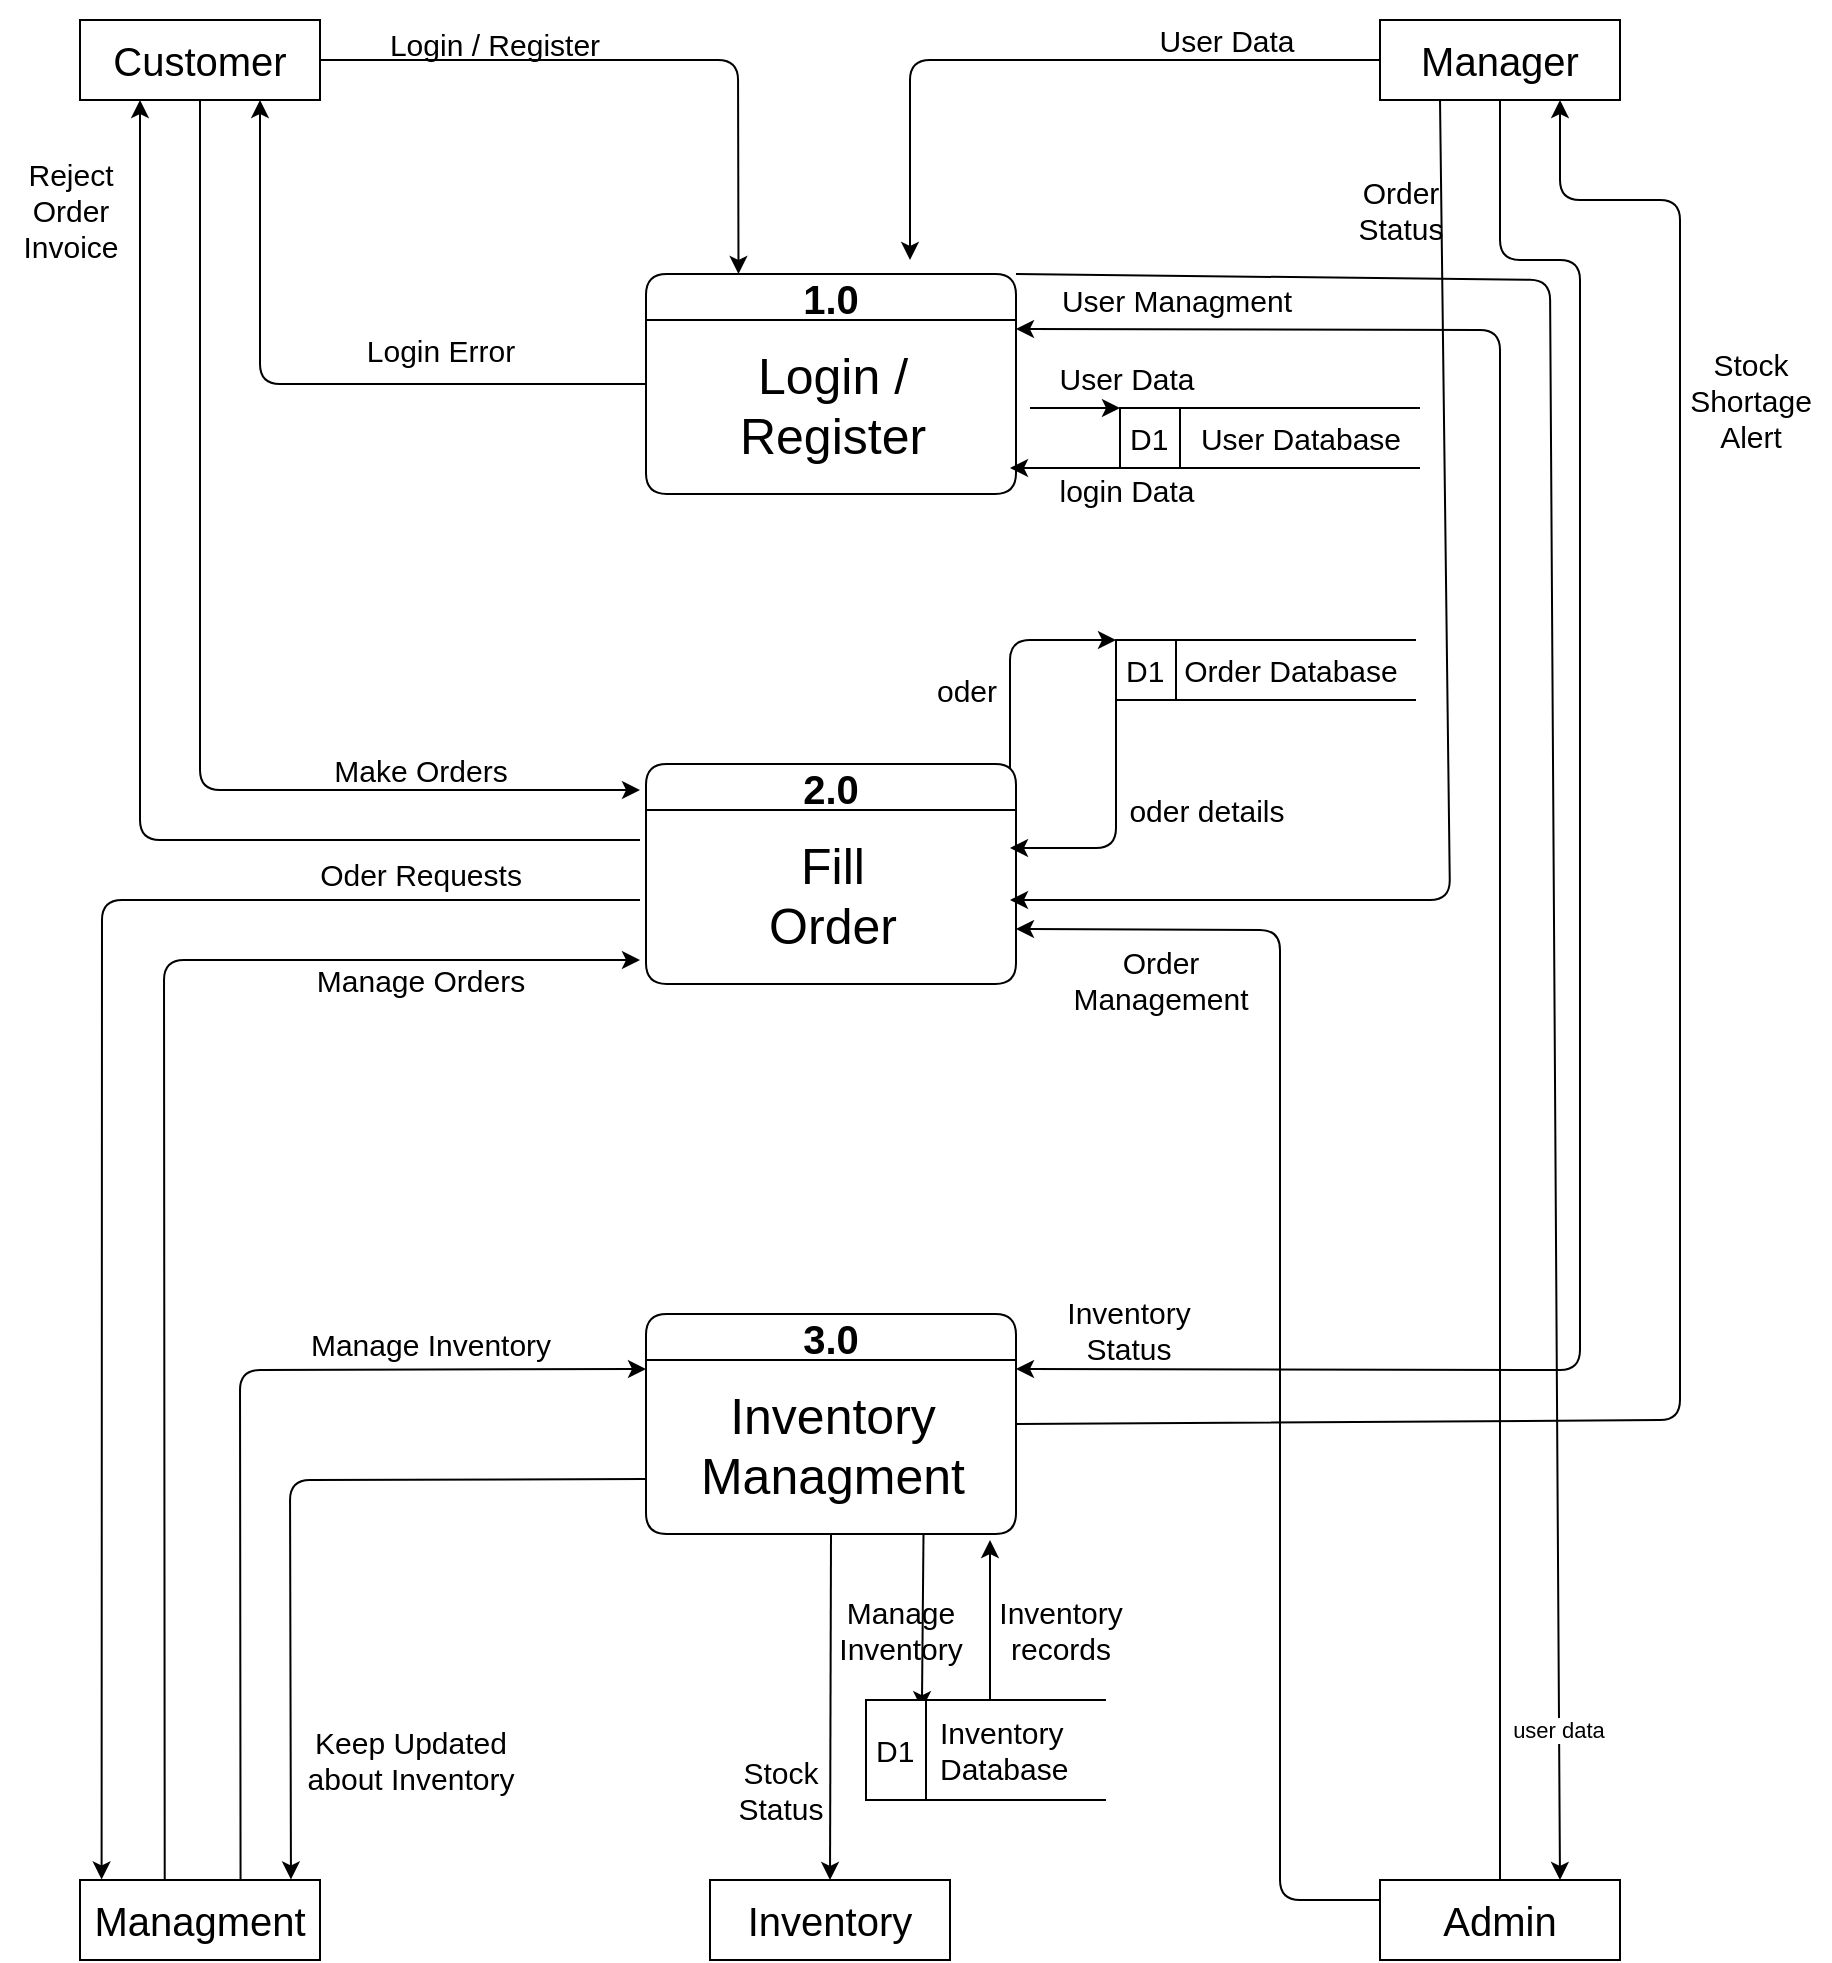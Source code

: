 <mxfile>
    <diagram id="lw6FeT4Sz2WTlQnbvO4H" name="Page-1">
        <mxGraphModel dx="807" dy="447" grid="1" gridSize="10" guides="1" tooltips="1" connect="1" arrows="1" fold="1" page="1" pageScale="1" pageWidth="850" pageHeight="1100" math="0" shadow="0">
            <root>
                <mxCell id="0"/>
                <mxCell id="1" parent="0"/>
                <mxCell id="50" style="edgeStyle=none;html=1;exitX=0.5;exitY=1;exitDx=0;exitDy=0;fontSize=15;" parent="1" source="5" edge="1">
                    <mxGeometry relative="1" as="geometry">
                        <mxPoint x="745" y="455" as="targetPoint"/>
                        <Array as="points">
                            <mxPoint x="525" y="455"/>
                        </Array>
                    </mxGeometry>
                </mxCell>
                <mxCell id="5" value="&lt;font style=&quot;font-size: 20px;&quot;&gt;Customer&lt;/font&gt;" style="rounded=0;whiteSpace=wrap;html=1;fontSize=14;" parent="1" vertex="1">
                    <mxGeometry x="465" y="70" width="120" height="40" as="geometry"/>
                </mxCell>
                <mxCell id="60" style="edgeStyle=none;html=1;exitX=0.25;exitY=1;exitDx=0;exitDy=0;fontSize=15;" parent="1" source="6" edge="1">
                    <mxGeometry relative="1" as="geometry">
                        <Array as="points">
                            <mxPoint x="1150" y="510"/>
                        </Array>
                        <mxPoint x="930" y="510" as="targetPoint"/>
                    </mxGeometry>
                </mxCell>
                <mxCell id="65" style="edgeStyle=none;html=1;exitX=0.5;exitY=1;exitDx=0;exitDy=0;entryX=1;entryY=0.25;entryDx=0;entryDy=0;fontSize=15;" parent="1" source="6" target="39" edge="1">
                    <mxGeometry relative="1" as="geometry">
                        <Array as="points">
                            <mxPoint x="1175" y="190"/>
                            <mxPoint x="1215" y="190"/>
                            <mxPoint x="1215" y="745"/>
                        </Array>
                    </mxGeometry>
                </mxCell>
                <mxCell id="6" value="&lt;div style=&quot;text-align: start;&quot;&gt;&lt;font style=&quot;background-color: initial; font-size: 20px;&quot;&gt;Manager&lt;/font&gt;&lt;span style=&quot;background-color: initial; color: rgba(0, 0, 0, 0); font-family: monospace; font-size: 0px; text-align: start;&quot;&gt;%3CmxGraphModel%3E%3Croot%3E%3CmxCell%20id%3D%220%22%2F%3E%3CmxCell%20id%3D%221%22%20parent%3D%220%22%2F%3E%3CmxCell%20id%3D%222%22%20value%3D%22%26lt%3Bfont%20style%3D%26quot%3Bfont-size%3A%2020px%3B%26quot%3B%26gt%3BCustomer%26lt%3B%2Ffont%26gt%3B%22%20style%3D%22rounded%3D0%3BwhiteSpace%3Dwrap%3Bhtml%3D1%3BfontSize%3D14%3B%22%20vertex%3D%221%22%20parent%3D%221%22%3E%3CmxGeometry%20x%3D%22130%22%20y%3D%2270%22%20width%3D%22120%22%20height%3D%2240%22%20as%3D%22geometry%22%2F%3E%3C%2FmxCell%3E%3C%2Froot%3E%3C%2FmxGraphModel%3E&lt;/span&gt;&lt;span style=&quot;background-color: initial; font-size: 0px;&quot;&gt;&lt;font face=&quot;monospace&quot; color=&quot;rgba(0, 0, 0, 0)&quot;&gt;https://music.youtube.com/watch?v=BXsjKvdEae4&amp;amp;si=lK1nP5Bo9hr5hulV&lt;/font&gt;&lt;/span&gt;&lt;/div&gt;" style="rounded=0;whiteSpace=wrap;html=1;fontSize=14;" parent="1" vertex="1">
                    <mxGeometry x="1115" y="70" width="120" height="40" as="geometry"/>
                </mxCell>
                <mxCell id="58" style="edgeStyle=none;html=1;exitX=0;exitY=0.25;exitDx=0;exitDy=0;entryX=1;entryY=0.75;entryDx=0;entryDy=0;fontSize=15;" parent="1" source="7" target="37" edge="1">
                    <mxGeometry relative="1" as="geometry">
                        <Array as="points">
                            <mxPoint x="1065" y="1010"/>
                            <mxPoint x="1065" y="525"/>
                        </Array>
                    </mxGeometry>
                </mxCell>
                <mxCell id="59" style="edgeStyle=none;html=1;exitX=0.5;exitY=0;exitDx=0;exitDy=0;entryX=1;entryY=0.25;entryDx=0;entryDy=0;fontSize=15;" parent="1" source="7" target="34" edge="1">
                    <mxGeometry relative="1" as="geometry">
                        <Array as="points">
                            <mxPoint x="1175" y="225"/>
                        </Array>
                    </mxGeometry>
                </mxCell>
                <mxCell id="7" value="&lt;div style=&quot;text-align: start;&quot;&gt;&lt;span style=&quot;font-size: 20px;&quot;&gt;Admin&lt;/span&gt;&lt;/div&gt;" style="rounded=0;whiteSpace=wrap;html=1;fontSize=14;" parent="1" vertex="1">
                    <mxGeometry x="1115" y="1000" width="120" height="40" as="geometry"/>
                </mxCell>
                <mxCell id="8" value="&lt;div style=&quot;text-align: start;&quot;&gt;&lt;span style=&quot;font-size: 20px;&quot;&gt;Inventory&lt;/span&gt;&lt;/div&gt;" style="rounded=0;whiteSpace=wrap;html=1;fontSize=14;" parent="1" vertex="1">
                    <mxGeometry x="780" y="1000" width="120" height="40" as="geometry"/>
                </mxCell>
                <mxCell id="53" style="edgeStyle=none;html=1;exitX=0.353;exitY=-0.007;exitDx=0;exitDy=0;fontSize=15;exitPerimeter=0;" parent="1" source="9" edge="1">
                    <mxGeometry relative="1" as="geometry">
                        <mxPoint x="745" y="540" as="targetPoint"/>
                        <Array as="points">
                            <mxPoint x="507" y="540"/>
                        </Array>
                    </mxGeometry>
                </mxCell>
                <mxCell id="54" style="edgeStyle=none;html=1;entryX=0;entryY=0.25;entryDx=0;entryDy=0;fontSize=15;exitX=0.669;exitY=0.024;exitDx=0;exitDy=0;exitPerimeter=0;" parent="1" source="9" target="39" edge="1">
                    <mxGeometry relative="1" as="geometry">
                        <Array as="points">
                            <mxPoint x="545" y="745"/>
                        </Array>
                    </mxGeometry>
                </mxCell>
                <mxCell id="9" value="&lt;div style=&quot;text-align: start;&quot;&gt;&lt;span style=&quot;font-size: 20px;&quot;&gt;Managment&lt;/span&gt;&lt;/div&gt;" style="rounded=0;whiteSpace=wrap;html=1;fontSize=14;" parent="1" vertex="1">
                    <mxGeometry x="465" y="1000" width="120" height="40" as="geometry"/>
                </mxCell>
                <mxCell id="49" style="edgeStyle=none;html=1;entryX=0;entryY=0;entryDx=0;entryDy=0;fontSize=15;" parent="1" target="47" edge="1">
                    <mxGeometry relative="1" as="geometry">
                        <Array as="points"/>
                        <mxPoint x="940" y="264" as="sourcePoint"/>
                    </mxGeometry>
                </mxCell>
                <mxCell id="99" style="edgeStyle=none;html=1;exitX=1;exitY=0;exitDx=0;exitDy=0;entryX=0.75;entryY=0;entryDx=0;entryDy=0;" parent="1" source="34" target="7" edge="1">
                    <mxGeometry relative="1" as="geometry">
                        <Array as="points">
                            <mxPoint x="1200" y="200"/>
                        </Array>
                    </mxGeometry>
                </mxCell>
                <mxCell id="100" value="user data" style="edgeLabel;html=1;align=center;verticalAlign=middle;resizable=0;points=[];" parent="99" vertex="1" connectable="0">
                    <mxGeometry x="0.859" y="-1" relative="1" as="geometry">
                        <mxPoint as="offset"/>
                    </mxGeometry>
                </mxCell>
                <mxCell id="34" value="&lt;font style=&quot;font-size: 20px;&quot;&gt;1.0&lt;/font&gt;" style="swimlane;whiteSpace=wrap;html=1;rounded=1;fontSize=15;" parent="1" vertex="1">
                    <mxGeometry x="748" y="197" width="185" height="110" as="geometry"/>
                </mxCell>
                <mxCell id="36" value="Login /&lt;br&gt;Register" style="text;html=1;align=center;verticalAlign=middle;resizable=0;points=[];autosize=1;strokeColor=none;fillColor=none;fontSize=25;" parent="34" vertex="1">
                    <mxGeometry x="32.5" y="30" width="120" height="70" as="geometry"/>
                </mxCell>
                <mxCell id="51" style="edgeStyle=none;html=1;entryX=0.25;entryY=1;entryDx=0;entryDy=0;fontSize=15;" parent="1" target="5" edge="1">
                    <mxGeometry relative="1" as="geometry">
                        <mxPoint x="745" y="480" as="sourcePoint"/>
                        <Array as="points">
                            <mxPoint x="495" y="480"/>
                        </Array>
                    </mxGeometry>
                </mxCell>
                <mxCell id="52" style="edgeStyle=none;html=1;entryX=0.09;entryY=-0.007;entryDx=0;entryDy=0;entryPerimeter=0;fontSize=15;" parent="1" target="9" edge="1">
                    <mxGeometry relative="1" as="geometry">
                        <mxPoint x="745" y="510" as="sourcePoint"/>
                        <Array as="points">
                            <mxPoint x="476" y="510"/>
                        </Array>
                    </mxGeometry>
                </mxCell>
                <mxCell id="101" value="&lt;font style=&quot;font-size: 15px;&quot;&gt;Oder Requests&lt;/font&gt;" style="edgeLabel;html=1;align=center;verticalAlign=middle;resizable=0;points=[];" parent="52" vertex="1" connectable="0">
                    <mxGeometry x="-0.702" y="-1" relative="1" as="geometry">
                        <mxPoint x="3" y="-12" as="offset"/>
                    </mxGeometry>
                </mxCell>
                <mxCell id="64" style="edgeStyle=none;html=1;entryX=0;entryY=0;entryDx=0;entryDy=0;fontSize=15;" parent="1" target="62" edge="1">
                    <mxGeometry relative="1" as="geometry">
                        <mxPoint x="930" y="454" as="sourcePoint"/>
                        <Array as="points">
                            <mxPoint x="930" y="380"/>
                        </Array>
                    </mxGeometry>
                </mxCell>
                <mxCell id="85" style="edgeStyle=none;html=1;exitX=0;exitY=1;exitDx=0;exitDy=0;" parent="1" source="62" edge="1">
                    <mxGeometry relative="1" as="geometry">
                        <mxPoint x="930" y="484" as="targetPoint"/>
                        <Array as="points">
                            <mxPoint x="983" y="484"/>
                        </Array>
                    </mxGeometry>
                </mxCell>
                <mxCell id="37" value="&lt;font style=&quot;font-size: 20px;&quot;&gt;2.0&lt;/font&gt;" style="swimlane;whiteSpace=wrap;html=1;rounded=1;fontSize=15;" parent="1" vertex="1">
                    <mxGeometry x="748" y="442" width="185" height="110" as="geometry"/>
                </mxCell>
                <mxCell id="38" value="Fill&lt;br&gt;Order" style="text;html=1;align=center;verticalAlign=middle;resizable=0;points=[];autosize=1;strokeColor=none;fillColor=none;fontSize=25;" parent="37" vertex="1">
                    <mxGeometry x="47.5" y="30" width="90" height="70" as="geometry"/>
                </mxCell>
                <mxCell id="55" style="edgeStyle=none;html=1;exitX=0;exitY=0.75;exitDx=0;exitDy=0;entryX=0.879;entryY=-0.007;entryDx=0;entryDy=0;entryPerimeter=0;fontSize=15;" parent="1" source="39" target="9" edge="1">
                    <mxGeometry relative="1" as="geometry">
                        <Array as="points">
                            <mxPoint x="570" y="800"/>
                        </Array>
                    </mxGeometry>
                </mxCell>
                <mxCell id="56" style="edgeStyle=none;html=1;exitX=0.5;exitY=1;exitDx=0;exitDy=0;entryX=0.5;entryY=0;entryDx=0;entryDy=0;fontSize=15;" parent="1" source="39" target="8" edge="1">
                    <mxGeometry relative="1" as="geometry"/>
                </mxCell>
                <mxCell id="66" style="edgeStyle=none;html=1;exitX=1;exitY=0.5;exitDx=0;exitDy=0;entryX=0.75;entryY=1;entryDx=0;entryDy=0;fontSize=15;" parent="1" source="39" target="6" edge="1">
                    <mxGeometry relative="1" as="geometry">
                        <Array as="points">
                            <mxPoint x="1265" y="770"/>
                            <mxPoint x="1265" y="160"/>
                            <mxPoint x="1205" y="160"/>
                        </Array>
                    </mxGeometry>
                </mxCell>
                <mxCell id="83" style="edgeStyle=none;html=1;exitX=0.75;exitY=1;exitDx=0;exitDy=0;entryX=0.233;entryY=0.092;entryDx=0;entryDy=0;entryPerimeter=0;" parent="1" source="39" target="67" edge="1">
                    <mxGeometry relative="1" as="geometry"/>
                </mxCell>
                <mxCell id="84" style="edgeStyle=none;html=1;exitX=0.3;exitY=0;exitDx=0;exitDy=0;exitPerimeter=0;" parent="1" source="68" edge="1">
                    <mxGeometry relative="1" as="geometry">
                        <mxPoint x="920" y="900" as="sourcePoint"/>
                        <mxPoint x="920" y="830" as="targetPoint"/>
                    </mxGeometry>
                </mxCell>
                <mxCell id="39" value="&lt;font style=&quot;font-size: 20px;&quot;&gt;3.0&lt;/font&gt;" style="swimlane;whiteSpace=wrap;html=1;rounded=1;fontSize=15;" parent="1" vertex="1">
                    <mxGeometry x="748" y="717" width="185" height="110" as="geometry"/>
                </mxCell>
                <mxCell id="40" value="Inventory&lt;br&gt;Managment" style="text;html=1;align=center;verticalAlign=middle;resizable=0;points=[];autosize=1;strokeColor=none;fillColor=none;fontSize=25;" parent="39" vertex="1">
                    <mxGeometry x="12.5" y="30" width="160" height="70" as="geometry"/>
                </mxCell>
                <mxCell id="41" value="" style="endArrow=classic;html=1;fontSize=20;entryX=0.25;entryY=0;entryDx=0;entryDy=0;exitX=1;exitY=0.5;exitDx=0;exitDy=0;" parent="1" source="5" target="34" edge="1">
                    <mxGeometry width="50" height="50" relative="1" as="geometry">
                        <mxPoint x="935" y="340" as="sourcePoint"/>
                        <mxPoint x="985" y="290" as="targetPoint"/>
                        <Array as="points">
                            <mxPoint x="794" y="90"/>
                        </Array>
                    </mxGeometry>
                </mxCell>
                <mxCell id="42" value="&lt;font style=&quot;font-size: 15px;&quot;&gt;Login / Register&lt;/font&gt;" style="text;html=1;align=center;verticalAlign=middle;resizable=0;points=[];autosize=1;strokeColor=none;fillColor=none;fontSize=20;" parent="1" vertex="1">
                    <mxGeometry x="607" y="60" width="130" height="40" as="geometry"/>
                </mxCell>
                <mxCell id="43" value="" style="endArrow=classic;html=1;fontSize=15;exitX=0;exitY=0.5;exitDx=0;exitDy=0;" parent="1" source="6" edge="1">
                    <mxGeometry width="50" height="50" relative="1" as="geometry">
                        <mxPoint x="935" y="340" as="sourcePoint"/>
                        <mxPoint x="880" y="190" as="targetPoint"/>
                        <Array as="points">
                            <mxPoint x="880" y="90"/>
                        </Array>
                    </mxGeometry>
                </mxCell>
                <mxCell id="44" value="User Data" style="text;html=1;align=center;verticalAlign=middle;resizable=0;points=[];autosize=1;strokeColor=none;fillColor=none;fontSize=15;" parent="1" vertex="1">
                    <mxGeometry x="993" y="65" width="90" height="30" as="geometry"/>
                </mxCell>
                <mxCell id="45" value="" style="endArrow=classic;html=1;fontSize=15;entryX=0.75;entryY=1;entryDx=0;entryDy=0;exitX=0;exitY=0.5;exitDx=0;exitDy=0;" parent="1" source="34" target="5" edge="1">
                    <mxGeometry width="50" height="50" relative="1" as="geometry">
                        <mxPoint x="935" y="340" as="sourcePoint"/>
                        <mxPoint x="985" y="290" as="targetPoint"/>
                        <Array as="points">
                            <mxPoint x="555" y="252"/>
                        </Array>
                    </mxGeometry>
                </mxCell>
                <mxCell id="46" value="Login Error" style="text;html=1;align=center;verticalAlign=middle;resizable=0;points=[];autosize=1;strokeColor=none;fillColor=none;fontSize=15;" parent="1" vertex="1">
                    <mxGeometry x="595" y="220" width="100" height="30" as="geometry"/>
                </mxCell>
                <mxCell id="47" value="D1" style="html=1;dashed=0;whitespace=wrap;shape=mxgraph.dfd.dataStoreID;align=left;spacingLeft=3;points=[[0,0],[0.5,0],[1,0],[0,0.5],[1,0.5],[0,1],[0.5,1],[1,1]];rounded=1;fontSize=15;" parent="1" vertex="1">
                    <mxGeometry x="985" y="264" width="150" height="30" as="geometry"/>
                </mxCell>
                <mxCell id="48" value="User Database" style="text;html=1;align=center;verticalAlign=middle;resizable=0;points=[];autosize=1;strokeColor=none;fillColor=none;fontSize=15;" parent="1" vertex="1">
                    <mxGeometry x="1015" y="264" width="120" height="30" as="geometry"/>
                </mxCell>
                <mxCell id="62" value="D1" style="html=1;dashed=0;whitespace=wrap;shape=mxgraph.dfd.dataStoreID;align=left;spacingLeft=3;points=[[0,0],[0.5,0],[1,0],[0,0.5],[1,0.5],[0,1],[0.5,1],[1,1]];rounded=1;fontSize=15;" parent="1" vertex="1">
                    <mxGeometry x="983" y="380" width="150" height="30" as="geometry"/>
                </mxCell>
                <mxCell id="63" value="Order Database" style="text;html=1;align=center;verticalAlign=middle;resizable=0;points=[];autosize=1;strokeColor=none;fillColor=none;fontSize=15;" parent="1" vertex="1">
                    <mxGeometry x="1005" y="380" width="130" height="30" as="geometry"/>
                </mxCell>
                <mxCell id="67" value="D1" style="html=1;dashed=0;whitespace=wrap;shape=mxgraph.dfd.dataStoreID;align=left;spacingLeft=3;points=[[0,0],[0.5,0],[1,0],[0,0.5],[1,0.5],[0,1],[0.5,1],[1,1]];rounded=1;fontSize=15;" parent="1" vertex="1">
                    <mxGeometry x="858" y="910" width="120" height="50" as="geometry"/>
                </mxCell>
                <mxCell id="68" value="Inventory&lt;br&gt;Database" style="text;html=1;align=left;verticalAlign=middle;resizable=0;points=[];autosize=1;strokeColor=none;fillColor=none;fontSize=15;" parent="1" vertex="1">
                    <mxGeometry x="893" y="910" width="90" height="50" as="geometry"/>
                </mxCell>
                <mxCell id="70" value="User Managment" style="text;html=1;align=center;verticalAlign=middle;resizable=0;points=[];autosize=1;strokeColor=none;fillColor=none;fontSize=15;" parent="1" vertex="1">
                    <mxGeometry x="943" y="195" width="140" height="30" as="geometry"/>
                </mxCell>
                <mxCell id="71" value="Stock&lt;br&gt;Shortage&lt;br&gt;Alert" style="text;html=1;align=center;verticalAlign=middle;resizable=0;points=[];autosize=1;strokeColor=none;fillColor=none;fontSize=15;" parent="1" vertex="1">
                    <mxGeometry x="1260" y="225" width="80" height="70" as="geometry"/>
                </mxCell>
                <mxCell id="72" value="Order &lt;br&gt;Status" style="text;html=1;align=center;verticalAlign=middle;resizable=0;points=[];autosize=1;strokeColor=none;fillColor=none;fontSize=15;" parent="1" vertex="1">
                    <mxGeometry x="1090" y="140" width="70" height="50" as="geometry"/>
                </mxCell>
                <mxCell id="73" value="Order &lt;br&gt;Management" style="text;html=1;align=center;verticalAlign=middle;resizable=0;points=[];autosize=1;strokeColor=none;fillColor=none;fontSize=15;" parent="1" vertex="1">
                    <mxGeometry x="950" y="525" width="110" height="50" as="geometry"/>
                </mxCell>
                <mxCell id="74" value="Inventory&lt;br&gt;Status" style="text;html=1;align=center;verticalAlign=middle;resizable=0;points=[];autosize=1;strokeColor=none;fillColor=none;fontSize=15;" parent="1" vertex="1">
                    <mxGeometry x="944" y="700" width="90" height="50" as="geometry"/>
                </mxCell>
                <mxCell id="75" value="Manage&lt;br&gt;Inventory" style="text;html=1;align=center;verticalAlign=middle;resizable=0;points=[];autosize=1;strokeColor=none;fillColor=none;fontSize=15;" parent="1" vertex="1">
                    <mxGeometry x="830" y="850" width="90" height="50" as="geometry"/>
                </mxCell>
                <mxCell id="76" value="Stock&lt;br&gt;Status" style="text;html=1;align=center;verticalAlign=middle;resizable=0;points=[];autosize=1;strokeColor=none;fillColor=none;fontSize=15;" parent="1" vertex="1">
                    <mxGeometry x="780" y="930" width="70" height="50" as="geometry"/>
                </mxCell>
                <mxCell id="77" value="Keep Updated&lt;br&gt;about Inventory" style="text;html=1;align=center;verticalAlign=middle;resizable=0;points=[];autosize=1;strokeColor=none;fillColor=none;fontSize=15;" parent="1" vertex="1">
                    <mxGeometry x="565" y="915" width="130" height="50" as="geometry"/>
                </mxCell>
                <mxCell id="79" value="Manage Inventory" style="text;html=1;align=center;verticalAlign=middle;resizable=0;points=[];autosize=1;strokeColor=none;fillColor=none;fontSize=15;" parent="1" vertex="1">
                    <mxGeometry x="570" y="717" width="140" height="30" as="geometry"/>
                </mxCell>
                <mxCell id="80" value="Manage Orders" style="text;html=1;align=center;verticalAlign=middle;resizable=0;points=[];autosize=1;strokeColor=none;fillColor=none;fontSize=15;" parent="1" vertex="1">
                    <mxGeometry x="570" y="535" width="130" height="30" as="geometry"/>
                </mxCell>
                <mxCell id="81" value="Make Orders" style="text;html=1;align=center;verticalAlign=middle;resizable=0;points=[];autosize=1;strokeColor=none;fillColor=none;fontSize=15;" parent="1" vertex="1">
                    <mxGeometry x="580" y="430" width="110" height="30" as="geometry"/>
                </mxCell>
                <mxCell id="82" value="Reject&lt;br&gt;Order&lt;br&gt;Invoice" style="text;html=1;align=center;verticalAlign=middle;resizable=0;points=[];autosize=1;strokeColor=none;fillColor=none;fontSize=15;" parent="1" vertex="1">
                    <mxGeometry x="425" y="130" width="70" height="70" as="geometry"/>
                </mxCell>
                <mxCell id="88" style="edgeStyle=none;html=1;fontSize=15;exitX=0;exitY=1;exitDx=0;exitDy=0;" parent="1" source="47" edge="1">
                    <mxGeometry relative="1" as="geometry">
                        <Array as="points"/>
                        <mxPoint x="950" y="274" as="sourcePoint"/>
                        <mxPoint x="930" y="294" as="targetPoint"/>
                    </mxGeometry>
                </mxCell>
                <mxCell id="90" value="login Data" style="text;html=1;align=center;verticalAlign=middle;resizable=0;points=[];autosize=1;strokeColor=none;fillColor=none;fontSize=15;" parent="1" vertex="1">
                    <mxGeometry x="943" y="290" width="90" height="30" as="geometry"/>
                </mxCell>
                <mxCell id="91" value="User Data" style="text;html=1;align=center;verticalAlign=middle;resizable=0;points=[];autosize=1;strokeColor=none;fillColor=none;fontSize=15;" parent="1" vertex="1">
                    <mxGeometry x="943" y="234" width="90" height="30" as="geometry"/>
                </mxCell>
                <mxCell id="92" value="Inventory &lt;br&gt;records" style="text;html=1;align=center;verticalAlign=middle;resizable=0;points=[];autosize=1;strokeColor=none;fillColor=none;fontSize=15;" parent="1" vertex="1">
                    <mxGeometry x="910" y="850" width="90" height="50" as="geometry"/>
                </mxCell>
                <mxCell id="93" value="oder" style="text;html=1;align=center;verticalAlign=middle;resizable=0;points=[];autosize=1;strokeColor=none;fillColor=none;fontSize=15;" parent="1" vertex="1">
                    <mxGeometry x="883" y="390" width="50" height="30" as="geometry"/>
                </mxCell>
                <mxCell id="94" value="oder details" style="text;html=1;align=center;verticalAlign=middle;resizable=0;points=[];autosize=1;strokeColor=none;fillColor=none;fontSize=15;" parent="1" vertex="1">
                    <mxGeometry x="978" y="450" width="100" height="30" as="geometry"/>
                </mxCell>
            </root>
        </mxGraphModel>
    </diagram>
</mxfile>